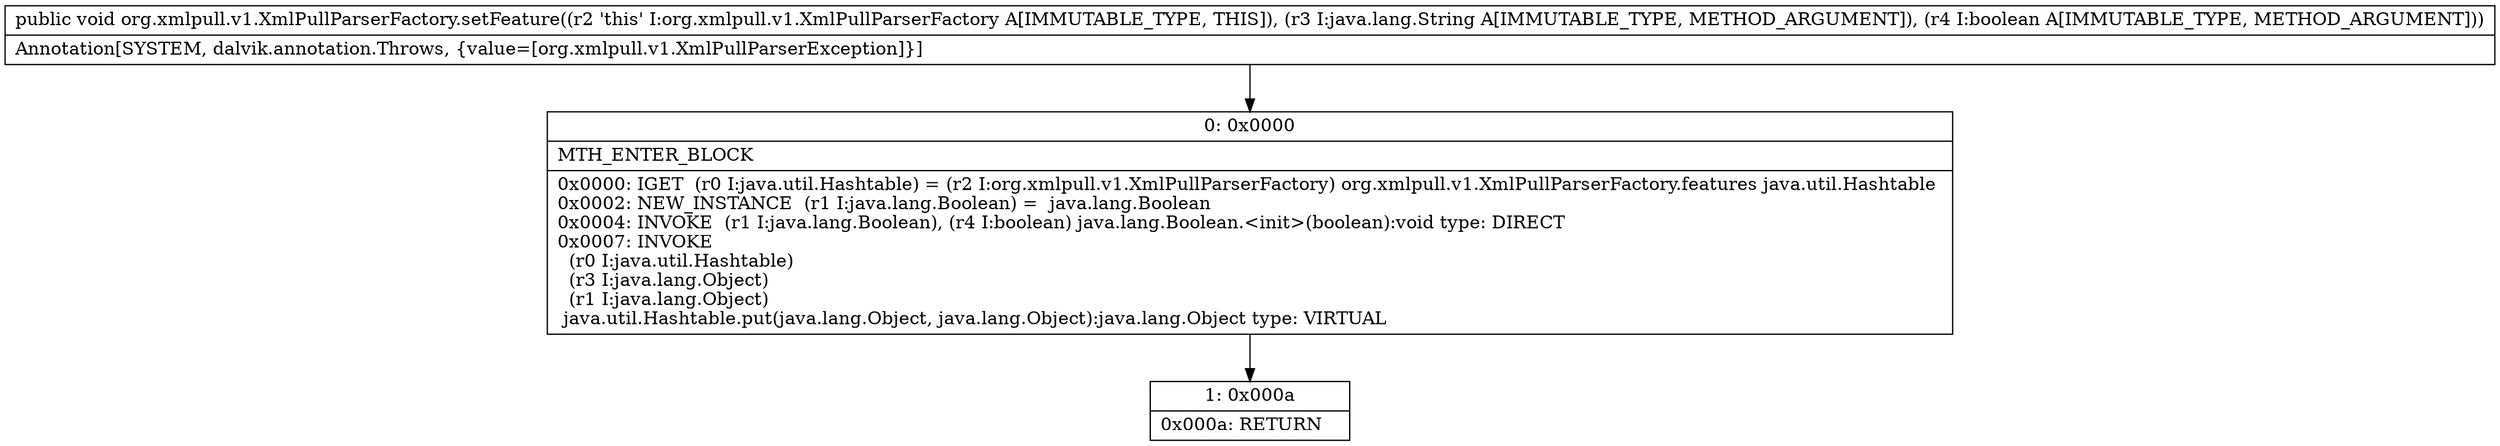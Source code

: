 digraph "CFG fororg.xmlpull.v1.XmlPullParserFactory.setFeature(Ljava\/lang\/String;Z)V" {
Node_0 [shape=record,label="{0\:\ 0x0000|MTH_ENTER_BLOCK\l|0x0000: IGET  (r0 I:java.util.Hashtable) = (r2 I:org.xmlpull.v1.XmlPullParserFactory) org.xmlpull.v1.XmlPullParserFactory.features java.util.Hashtable \l0x0002: NEW_INSTANCE  (r1 I:java.lang.Boolean) =  java.lang.Boolean \l0x0004: INVOKE  (r1 I:java.lang.Boolean), (r4 I:boolean) java.lang.Boolean.\<init\>(boolean):void type: DIRECT \l0x0007: INVOKE  \l  (r0 I:java.util.Hashtable)\l  (r3 I:java.lang.Object)\l  (r1 I:java.lang.Object)\l java.util.Hashtable.put(java.lang.Object, java.lang.Object):java.lang.Object type: VIRTUAL \l}"];
Node_1 [shape=record,label="{1\:\ 0x000a|0x000a: RETURN   \l}"];
MethodNode[shape=record,label="{public void org.xmlpull.v1.XmlPullParserFactory.setFeature((r2 'this' I:org.xmlpull.v1.XmlPullParserFactory A[IMMUTABLE_TYPE, THIS]), (r3 I:java.lang.String A[IMMUTABLE_TYPE, METHOD_ARGUMENT]), (r4 I:boolean A[IMMUTABLE_TYPE, METHOD_ARGUMENT]))  | Annotation[SYSTEM, dalvik.annotation.Throws, \{value=[org.xmlpull.v1.XmlPullParserException]\}]\l}"];
MethodNode -> Node_0;
Node_0 -> Node_1;
}

